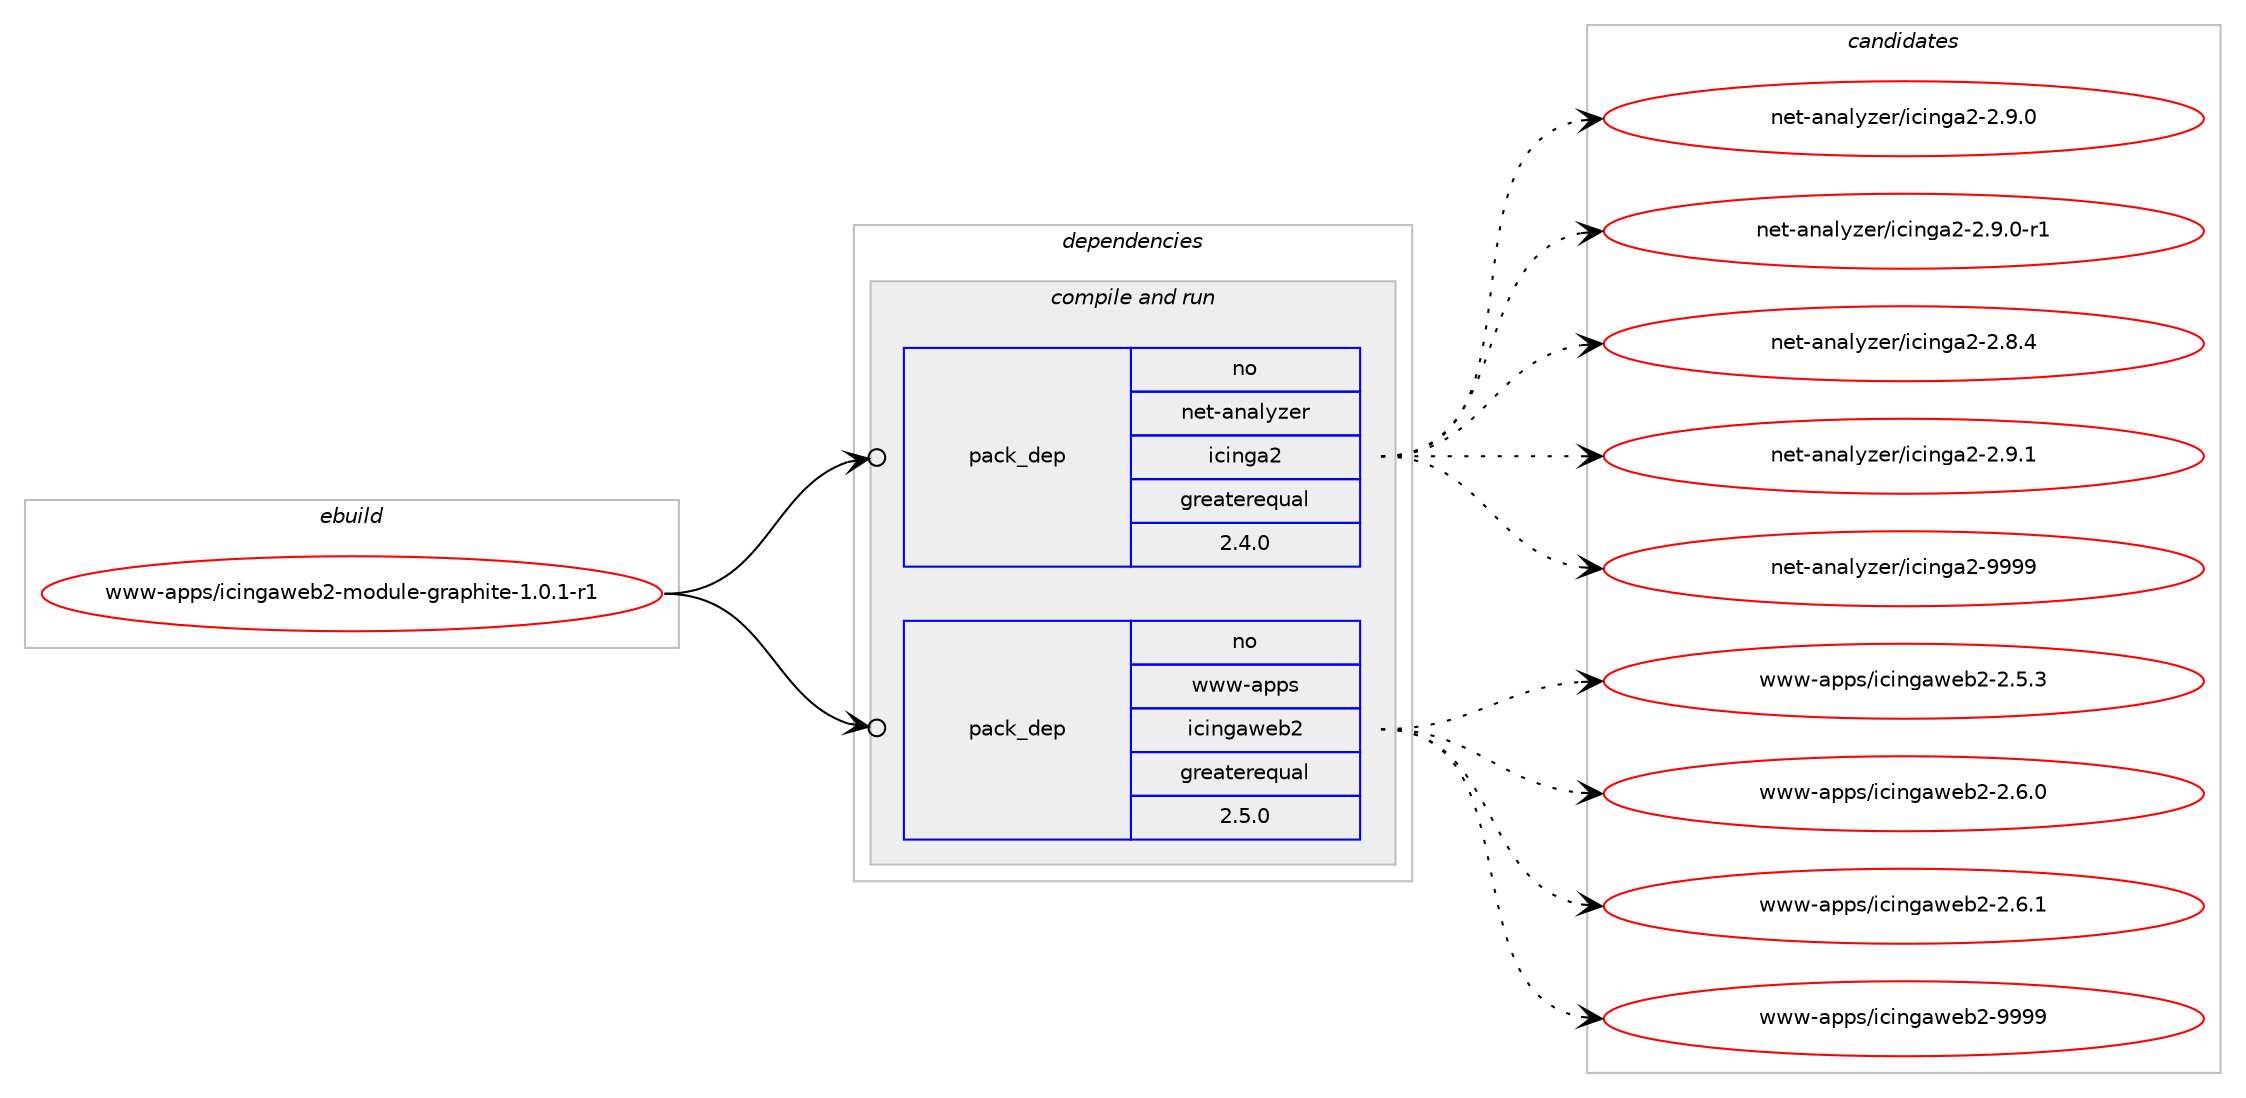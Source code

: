 digraph prolog {

# *************
# Graph options
# *************

newrank=true;
concentrate=true;
compound=true;
graph [rankdir=LR,fontname=Helvetica,fontsize=10,ranksep=1.5];#, ranksep=2.5, nodesep=0.2];
edge  [arrowhead=vee];
node  [fontname=Helvetica,fontsize=10];

# **********
# The ebuild
# **********

subgraph cluster_leftcol {
color=gray;
rank=same;
label=<<i>ebuild</i>>;
id [label="www-apps/icingaweb2-module-graphite-1.0.1-r1", color=red, width=4, href="../www-apps/icingaweb2-module-graphite-1.0.1-r1.svg"];
}

# ****************
# The dependencies
# ****************

subgraph cluster_midcol {
color=gray;
label=<<i>dependencies</i>>;
subgraph cluster_compile {
fillcolor="#eeeeee";
style=filled;
label=<<i>compile</i>>;
}
subgraph cluster_compileandrun {
fillcolor="#eeeeee";
style=filled;
label=<<i>compile and run</i>>;
subgraph pack3345 {
dependency4058 [label=<<TABLE BORDER="0" CELLBORDER="1" CELLSPACING="0" CELLPADDING="4" WIDTH="220"><TR><TD ROWSPAN="6" CELLPADDING="30">pack_dep</TD></TR><TR><TD WIDTH="110">no</TD></TR><TR><TD>net-analyzer</TD></TR><TR><TD>icinga2</TD></TR><TR><TD>greaterequal</TD></TR><TR><TD>2.4.0</TD></TR></TABLE>>, shape=none, color=blue];
}
id:e -> dependency4058:w [weight=20,style="solid",arrowhead="odotvee"];
subgraph pack3346 {
dependency4059 [label=<<TABLE BORDER="0" CELLBORDER="1" CELLSPACING="0" CELLPADDING="4" WIDTH="220"><TR><TD ROWSPAN="6" CELLPADDING="30">pack_dep</TD></TR><TR><TD WIDTH="110">no</TD></TR><TR><TD>www-apps</TD></TR><TR><TD>icingaweb2</TD></TR><TR><TD>greaterequal</TD></TR><TR><TD>2.5.0</TD></TR></TABLE>>, shape=none, color=blue];
}
id:e -> dependency4059:w [weight=20,style="solid",arrowhead="odotvee"];
}
subgraph cluster_run {
fillcolor="#eeeeee";
style=filled;
label=<<i>run</i>>;
}
}

# **************
# The candidates
# **************

subgraph cluster_choices {
rank=same;
color=gray;
label=<<i>candidates</i>>;

subgraph choice3345 {
color=black;
nodesep=1;
choice11010111645971109710812112210111447105991051101039750455046574648 [label="net-analyzer/icinga2-2.9.0", color=red, width=4,href="../net-analyzer/icinga2-2.9.0.svg"];
choice110101116459711097108121122101114471059910511010397504550465746484511449 [label="net-analyzer/icinga2-2.9.0-r1", color=red, width=4,href="../net-analyzer/icinga2-2.9.0-r1.svg"];
choice11010111645971109710812112210111447105991051101039750455046564652 [label="net-analyzer/icinga2-2.8.4", color=red, width=4,href="../net-analyzer/icinga2-2.8.4.svg"];
choice11010111645971109710812112210111447105991051101039750455046574649 [label="net-analyzer/icinga2-2.9.1", color=red, width=4,href="../net-analyzer/icinga2-2.9.1.svg"];
choice110101116459711097108121122101114471059910511010397504557575757 [label="net-analyzer/icinga2-9999", color=red, width=4,href="../net-analyzer/icinga2-9999.svg"];
dependency4058:e -> choice11010111645971109710812112210111447105991051101039750455046574648:w [style=dotted,weight="100"];
dependency4058:e -> choice110101116459711097108121122101114471059910511010397504550465746484511449:w [style=dotted,weight="100"];
dependency4058:e -> choice11010111645971109710812112210111447105991051101039750455046564652:w [style=dotted,weight="100"];
dependency4058:e -> choice11010111645971109710812112210111447105991051101039750455046574649:w [style=dotted,weight="100"];
dependency4058:e -> choice110101116459711097108121122101114471059910511010397504557575757:w [style=dotted,weight="100"];
}
subgraph choice3346 {
color=black;
nodesep=1;
choice11911911945971121121154710599105110103971191019850455046534651 [label="www-apps/icingaweb2-2.5.3", color=red, width=4,href="../www-apps/icingaweb2-2.5.3.svg"];
choice11911911945971121121154710599105110103971191019850455046544648 [label="www-apps/icingaweb2-2.6.0", color=red, width=4,href="../www-apps/icingaweb2-2.6.0.svg"];
choice11911911945971121121154710599105110103971191019850455046544649 [label="www-apps/icingaweb2-2.6.1", color=red, width=4,href="../www-apps/icingaweb2-2.6.1.svg"];
choice119119119459711211211547105991051101039711910198504557575757 [label="www-apps/icingaweb2-9999", color=red, width=4,href="../www-apps/icingaweb2-9999.svg"];
dependency4059:e -> choice11911911945971121121154710599105110103971191019850455046534651:w [style=dotted,weight="100"];
dependency4059:e -> choice11911911945971121121154710599105110103971191019850455046544648:w [style=dotted,weight="100"];
dependency4059:e -> choice11911911945971121121154710599105110103971191019850455046544649:w [style=dotted,weight="100"];
dependency4059:e -> choice119119119459711211211547105991051101039711910198504557575757:w [style=dotted,weight="100"];
}
}

}
